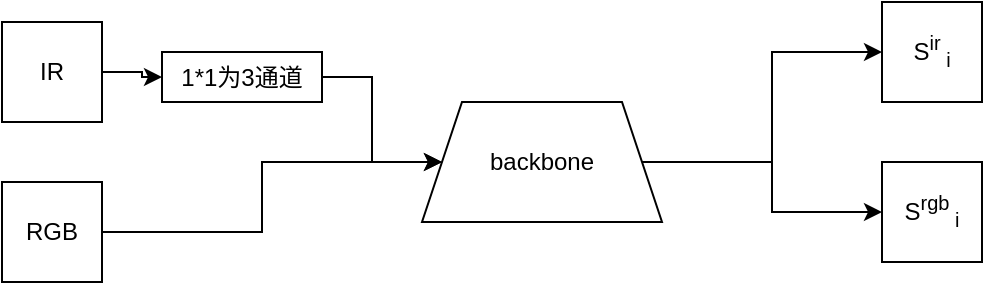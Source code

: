 <mxfile version="26.1.0">
  <diagram name="第 1 页" id="Tc17rAyh3nAKfj_cEDxG">
    <mxGraphModel dx="928" dy="468" grid="1" gridSize="10" guides="1" tooltips="1" connect="1" arrows="1" fold="1" page="1" pageScale="1" pageWidth="827" pageHeight="1169" math="0" shadow="0">
      <root>
        <mxCell id="0" />
        <mxCell id="1" parent="0" />
        <mxCell id="uhiJYErKIzIVlTpviE_C-13" style="edgeStyle=orthogonalEdgeStyle;rounded=0;orthogonalLoop=1;jettySize=auto;html=1;entryX=0;entryY=0.5;entryDx=0;entryDy=0;" edge="1" parent="1" source="uhiJYErKIzIVlTpviE_C-4" target="uhiJYErKIzIVlTpviE_C-14">
          <mxGeometry relative="1" as="geometry">
            <mxPoint x="410" y="210" as="targetPoint" />
          </mxGeometry>
        </mxCell>
        <mxCell id="uhiJYErKIzIVlTpviE_C-16" style="edgeStyle=orthogonalEdgeStyle;rounded=0;orthogonalLoop=1;jettySize=auto;html=1;entryX=0;entryY=0.5;entryDx=0;entryDy=0;" edge="1" parent="1" source="uhiJYErKIzIVlTpviE_C-4" target="uhiJYErKIzIVlTpviE_C-15">
          <mxGeometry relative="1" as="geometry" />
        </mxCell>
        <mxCell id="uhiJYErKIzIVlTpviE_C-4" value="backbone" style="shape=trapezoid;perimeter=trapezoidPerimeter;whiteSpace=wrap;html=1;fixedSize=1;" vertex="1" parent="1">
          <mxGeometry x="220" y="190" width="120" height="60" as="geometry" />
        </mxCell>
        <mxCell id="uhiJYErKIzIVlTpviE_C-9" style="edgeStyle=orthogonalEdgeStyle;rounded=0;orthogonalLoop=1;jettySize=auto;html=1;entryX=0;entryY=0.5;entryDx=0;entryDy=0;" edge="1" parent="1" source="uhiJYErKIzIVlTpviE_C-5" target="uhiJYErKIzIVlTpviE_C-8">
          <mxGeometry relative="1" as="geometry" />
        </mxCell>
        <mxCell id="uhiJYErKIzIVlTpviE_C-5" value="IR" style="rounded=0;whiteSpace=wrap;html=1;" vertex="1" parent="1">
          <mxGeometry x="10" y="150" width="50" height="50" as="geometry" />
        </mxCell>
        <mxCell id="uhiJYErKIzIVlTpviE_C-11" style="edgeStyle=orthogonalEdgeStyle;rounded=0;orthogonalLoop=1;jettySize=auto;html=1;entryX=0;entryY=0.5;entryDx=0;entryDy=0;" edge="1" parent="1" source="uhiJYErKIzIVlTpviE_C-6" target="uhiJYErKIzIVlTpviE_C-4">
          <mxGeometry relative="1" as="geometry" />
        </mxCell>
        <mxCell id="uhiJYErKIzIVlTpviE_C-6" value="RGB" style="rounded=0;whiteSpace=wrap;html=1;" vertex="1" parent="1">
          <mxGeometry x="10" y="230" width="50" height="50" as="geometry" />
        </mxCell>
        <mxCell id="uhiJYErKIzIVlTpviE_C-12" style="edgeStyle=orthogonalEdgeStyle;rounded=0;orthogonalLoop=1;jettySize=auto;html=1;" edge="1" parent="1" source="uhiJYErKIzIVlTpviE_C-8" target="uhiJYErKIzIVlTpviE_C-4">
          <mxGeometry relative="1" as="geometry" />
        </mxCell>
        <mxCell id="uhiJYErKIzIVlTpviE_C-8" value="1*1为3通道" style="rounded=0;whiteSpace=wrap;html=1;" vertex="1" parent="1">
          <mxGeometry x="90" y="165" width="80" height="25" as="geometry" />
        </mxCell>
        <mxCell id="uhiJYErKIzIVlTpviE_C-14" value="S&lt;sup&gt;ir&amp;nbsp;&lt;/sup&gt;&lt;sub&gt;i&lt;/sub&gt;" style="rounded=0;whiteSpace=wrap;html=1;" vertex="1" parent="1">
          <mxGeometry x="450" y="140" width="50" height="50" as="geometry" />
        </mxCell>
        <mxCell id="uhiJYErKIzIVlTpviE_C-15" value="S&lt;sup&gt;rgb&lt;/sup&gt;&lt;sub&gt;&amp;nbsp;i&lt;/sub&gt;" style="rounded=0;whiteSpace=wrap;html=1;" vertex="1" parent="1">
          <mxGeometry x="450" y="220" width="50" height="50" as="geometry" />
        </mxCell>
      </root>
    </mxGraphModel>
  </diagram>
</mxfile>
